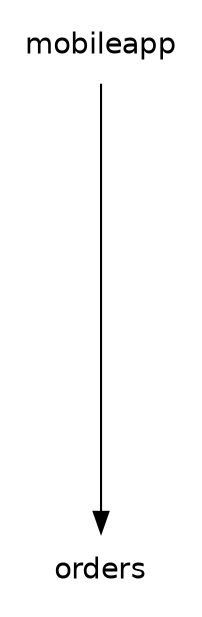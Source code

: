 digraph { ranksep=3; ratio=auto; overlap=false; node [  shape = plaintext, fontname = Helvetica ];
mobileapp->orders
}

